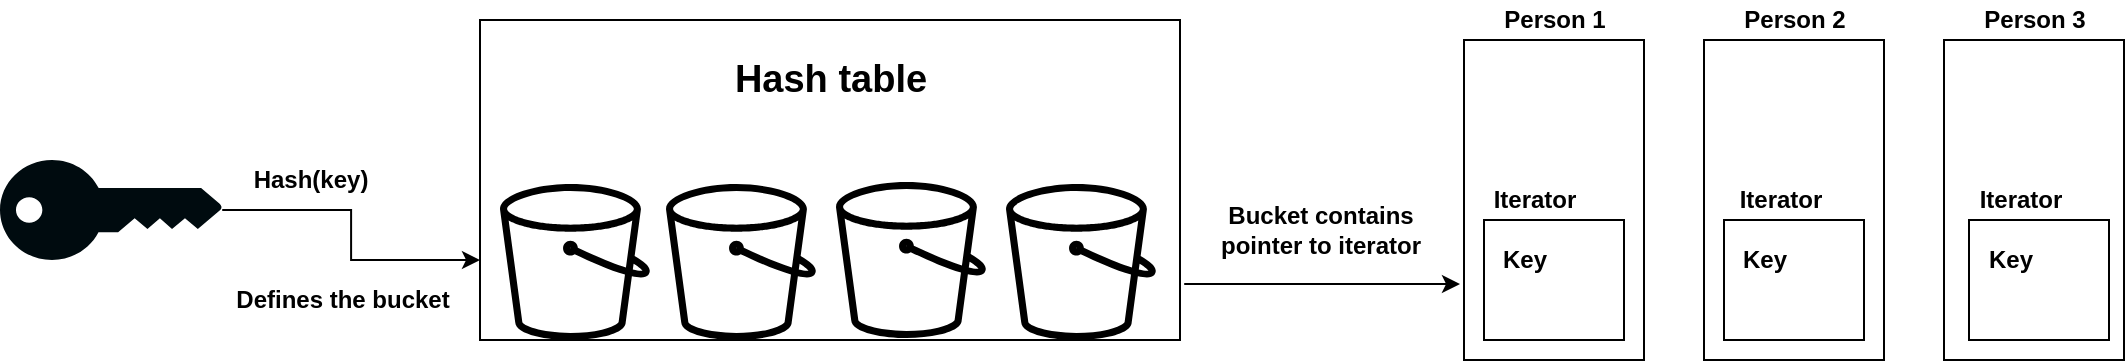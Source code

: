 <mxfile version="13.10.1" type="device"><diagram id="6t7hKcJVJqSLA8Sx2gCV" name="Page-1"><mxGraphModel dx="1350" dy="-125" grid="1" gridSize="10" guides="1" tooltips="1" connect="1" arrows="1" fold="1" page="1" pageScale="1" pageWidth="600" pageHeight="100" math="0" shadow="0"><root><mxCell id="0"/><mxCell id="1" parent="0"/><mxCell id="4R56sqiUFnYd2mJs3r1t-19" value="" style="rounded=0;whiteSpace=wrap;html=1;" parent="1" vertex="1"><mxGeometry x="240" y="920" width="350" height="160" as="geometry"/></mxCell><mxCell id="4R56sqiUFnYd2mJs3r1t-33" value="&lt;font style=&quot;font-size: 19px&quot;&gt;&lt;b&gt;Hash table&lt;/b&gt;&lt;/font&gt;" style="text;html=1;resizable=0;autosize=1;align=center;verticalAlign=middle;points=[];fillColor=none;strokeColor=none;rounded=0;" parent="1" vertex="1"><mxGeometry x="360" y="940" width="110" height="20" as="geometry"/></mxCell><mxCell id="4R56sqiUFnYd2mJs3r1t-36" value="" style="rounded=0;whiteSpace=wrap;html=1;" parent="1" vertex="1"><mxGeometry x="732" y="930" width="90" height="160" as="geometry"/></mxCell><mxCell id="4R56sqiUFnYd2mJs3r1t-37" value="" style="rounded=0;whiteSpace=wrap;html=1;" parent="1" vertex="1"><mxGeometry x="852" y="930" width="90" height="160" as="geometry"/></mxCell><mxCell id="4R56sqiUFnYd2mJs3r1t-38" value="" style="rounded=0;whiteSpace=wrap;html=1;" parent="1" vertex="1"><mxGeometry x="972" y="930" width="90" height="160" as="geometry"/></mxCell><mxCell id="4R56sqiUFnYd2mJs3r1t-41" value="" style="rounded=0;whiteSpace=wrap;html=1;" parent="1" vertex="1"><mxGeometry x="742" y="1020" width="70" height="60" as="geometry"/></mxCell><mxCell id="4R56sqiUFnYd2mJs3r1t-42" value="Person 1" style="text;html=1;resizable=0;autosize=1;align=center;verticalAlign=middle;points=[];fillColor=none;strokeColor=none;rounded=0;fontStyle=1" parent="1" vertex="1"><mxGeometry x="742" y="910" width="70" height="20" as="geometry"/></mxCell><mxCell id="4R56sqiUFnYd2mJs3r1t-43" value="Person 2" style="text;html=1;resizable=0;autosize=1;align=center;verticalAlign=middle;points=[];fillColor=none;strokeColor=none;rounded=0;fontStyle=1" parent="1" vertex="1"><mxGeometry x="862" y="910" width="70" height="20" as="geometry"/></mxCell><mxCell id="4R56sqiUFnYd2mJs3r1t-44" value="Person 3" style="text;html=1;resizable=0;autosize=1;align=center;verticalAlign=middle;points=[];fillColor=none;strokeColor=none;rounded=0;fontStyle=1" parent="1" vertex="1"><mxGeometry x="982" y="910" width="70" height="20" as="geometry"/></mxCell><mxCell id="4R56sqiUFnYd2mJs3r1t-46" value="Iterator" style="text;html=1;resizable=0;autosize=1;align=center;verticalAlign=middle;points=[];fillColor=none;strokeColor=none;rounded=0;fontStyle=1" parent="1" vertex="1"><mxGeometry x="737" y="1000" width="60" height="20" as="geometry"/></mxCell><mxCell id="4R56sqiUFnYd2mJs3r1t-47" value="Key" style="text;html=1;resizable=0;autosize=1;align=center;verticalAlign=middle;points=[];fillColor=none;strokeColor=none;rounded=0;fontStyle=1" parent="1" vertex="1"><mxGeometry x="742" y="1030" width="40" height="20" as="geometry"/></mxCell><mxCell id="4R56sqiUFnYd2mJs3r1t-49" value="" style="rounded=0;whiteSpace=wrap;html=1;" parent="1" vertex="1"><mxGeometry x="862" y="1020" width="70" height="60" as="geometry"/></mxCell><mxCell id="4R56sqiUFnYd2mJs3r1t-50" value="Iterator" style="text;html=1;resizable=0;autosize=1;align=center;verticalAlign=middle;points=[];fillColor=none;strokeColor=none;rounded=0;fontStyle=1" parent="1" vertex="1"><mxGeometry x="859.5" y="1000" width="60" height="20" as="geometry"/></mxCell><mxCell id="4R56sqiUFnYd2mJs3r1t-51" value="Key" style="text;html=1;resizable=0;autosize=1;align=center;verticalAlign=middle;points=[];fillColor=none;strokeColor=none;rounded=0;fontStyle=1" parent="1" vertex="1"><mxGeometry x="862" y="1030" width="40" height="20" as="geometry"/></mxCell><mxCell id="4R56sqiUFnYd2mJs3r1t-52" value="" style="rounded=0;whiteSpace=wrap;html=1;" parent="1" vertex="1"><mxGeometry x="984.5" y="1020" width="70" height="60" as="geometry"/></mxCell><mxCell id="4R56sqiUFnYd2mJs3r1t-53" value="Iterator" style="text;html=1;resizable=0;autosize=1;align=center;verticalAlign=middle;points=[];fillColor=none;strokeColor=none;rounded=0;fontStyle=1" parent="1" vertex="1"><mxGeometry x="979.5" y="1000" width="60" height="20" as="geometry"/></mxCell><mxCell id="4R56sqiUFnYd2mJs3r1t-54" value="Key" style="text;html=1;resizable=0;autosize=1;align=center;verticalAlign=middle;points=[];fillColor=none;strokeColor=none;rounded=0;fontStyle=1" parent="1" vertex="1"><mxGeometry x="984.5" y="1030" width="40" height="20" as="geometry"/></mxCell><mxCell id="4R56sqiUFnYd2mJs3r1t-69" style="edgeStyle=orthogonalEdgeStyle;rounded=0;orthogonalLoop=1;jettySize=auto;html=1;entryX=0;entryY=0.75;entryDx=0;entryDy=0;" parent="1" source="4R56sqiUFnYd2mJs3r1t-55" target="4R56sqiUFnYd2mJs3r1t-19" edge="1"><mxGeometry relative="1" as="geometry"><mxPoint x="238" y="1044" as="targetPoint"/></mxGeometry></mxCell><mxCell id="4R56sqiUFnYd2mJs3r1t-55" value="" style="points=[[0,0.5,0],[0.24,0,0],[0.5,0.28,0],[0.995,0.475,0],[0.5,0.72,0],[0.24,1,0]];verticalLabelPosition=bottom;html=1;verticalAlign=top;aspect=fixed;align=center;pointerEvents=1;shape=mxgraph.cisco19.key;fillColor=#000B0F;strokeColor=none;" parent="1" vertex="1"><mxGeometry y="990" width="111.11" height="50" as="geometry"/></mxCell><mxCell id="4R56sqiUFnYd2mJs3r1t-56" value="" style="outlineConnect=0;fontColor=#232F3E;gradientColor=none;fillColor=#000000;strokeColor=none;dashed=0;verticalLabelPosition=bottom;verticalAlign=top;align=center;html=1;fontSize=12;fontStyle=0;aspect=fixed;pointerEvents=1;shape=mxgraph.aws4.bucket;" parent="1" vertex="1"><mxGeometry x="250" y="1002" width="75" height="78" as="geometry"/></mxCell><mxCell id="4R56sqiUFnYd2mJs3r1t-57" value="" style="outlineConnect=0;fontColor=#232F3E;gradientColor=none;fillColor=#000000;strokeColor=none;dashed=0;verticalLabelPosition=bottom;verticalAlign=top;align=center;html=1;fontSize=12;fontStyle=0;aspect=fixed;pointerEvents=1;shape=mxgraph.aws4.bucket;" parent="1" vertex="1"><mxGeometry x="333" y="1002" width="75" height="78" as="geometry"/></mxCell><mxCell id="4R56sqiUFnYd2mJs3r1t-58" value="" style="outlineConnect=0;fontColor=#232F3E;gradientColor=none;fillColor=#000000;strokeColor=none;dashed=0;verticalLabelPosition=bottom;verticalAlign=top;align=center;html=1;fontSize=12;fontStyle=0;aspect=fixed;pointerEvents=1;shape=mxgraph.aws4.bucket;" parent="1" vertex="1"><mxGeometry x="418" y="1001" width="75" height="78" as="geometry"/></mxCell><mxCell id="4R56sqiUFnYd2mJs3r1t-75" style="edgeStyle=orthogonalEdgeStyle;rounded=0;orthogonalLoop=1;jettySize=auto;html=1;exitX=1.006;exitY=0.825;exitDx=0;exitDy=0;exitPerimeter=0;" parent="1" source="4R56sqiUFnYd2mJs3r1t-19" edge="1"><mxGeometry relative="1" as="geometry"><mxPoint x="730" y="1052" as="targetPoint"/><Array as="points"><mxPoint x="730" y="1052"/></Array></mxGeometry></mxCell><mxCell id="4R56sqiUFnYd2mJs3r1t-59" value="" style="outlineConnect=0;fontColor=#232F3E;gradientColor=none;fillColor=#000000;strokeColor=none;dashed=0;verticalLabelPosition=bottom;verticalAlign=top;align=center;html=1;fontSize=12;fontStyle=0;aspect=fixed;pointerEvents=1;shape=mxgraph.aws4.bucket;" parent="1" vertex="1"><mxGeometry x="503" y="1002" width="75" height="78" as="geometry"/></mxCell><mxCell id="4R56sqiUFnYd2mJs3r1t-70" value="Hash(key)" style="text;html=1;resizable=0;autosize=1;align=center;verticalAlign=middle;points=[];fillColor=none;strokeColor=none;rounded=0;fontStyle=1" parent="1" vertex="1"><mxGeometry x="120" y="990" width="70" height="20" as="geometry"/></mxCell><mxCell id="4R56sqiUFnYd2mJs3r1t-71" value="&lt;b&gt;Defines the bucket&lt;/b&gt;" style="text;html=1;resizable=0;autosize=1;align=center;verticalAlign=middle;points=[];fillColor=none;strokeColor=none;rounded=0;" parent="1" vertex="1"><mxGeometry x="111.11" y="1050" width="120" height="20" as="geometry"/></mxCell><mxCell id="4R56sqiUFnYd2mJs3r1t-74" value="Bucket contains &lt;br&gt;pointer to iterator" style="text;html=1;resizable=0;autosize=1;align=center;verticalAlign=middle;points=[];fillColor=none;strokeColor=none;rounded=0;fontStyle=1" parent="1" vertex="1"><mxGeometry x="600" y="1010" width="120" height="30" as="geometry"/></mxCell></root></mxGraphModel></diagram></mxfile>